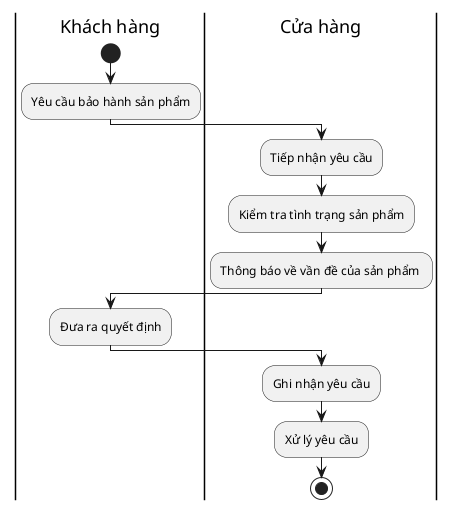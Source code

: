 @startuml

|Khách hàng|
start
:Yêu cầu bảo hành sản phẩm;
|Cửa hàng|
:Tiếp nhận yêu cầu;
:Kiểm tra tình trạng sản phẩm;
:Thông báo về vần đề của sản phẩm ;
|Khách hàng|
:Đưa ra quyết định;
|Cửa hàng|
:Ghi nhận yêu cầu;
:Xử lý yêu cầu;
stop
@enduml